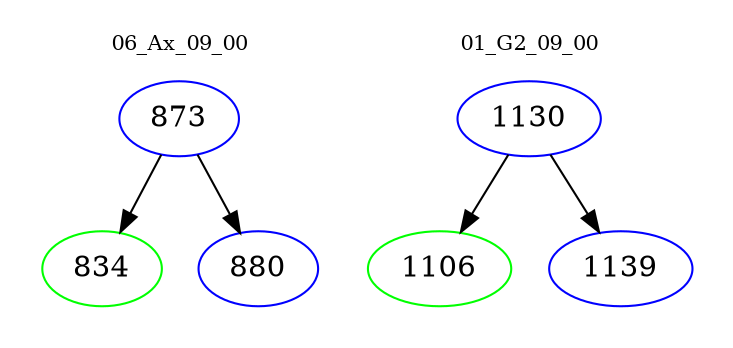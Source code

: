 digraph{
subgraph cluster_0 {
color = white
label = "06_Ax_09_00";
fontsize=10;
T0_873 [label="873", color="blue"]
T0_873 -> T0_834 [color="black"]
T0_834 [label="834", color="green"]
T0_873 -> T0_880 [color="black"]
T0_880 [label="880", color="blue"]
}
subgraph cluster_1 {
color = white
label = "01_G2_09_00";
fontsize=10;
T1_1130 [label="1130", color="blue"]
T1_1130 -> T1_1106 [color="black"]
T1_1106 [label="1106", color="green"]
T1_1130 -> T1_1139 [color="black"]
T1_1139 [label="1139", color="blue"]
}
}
